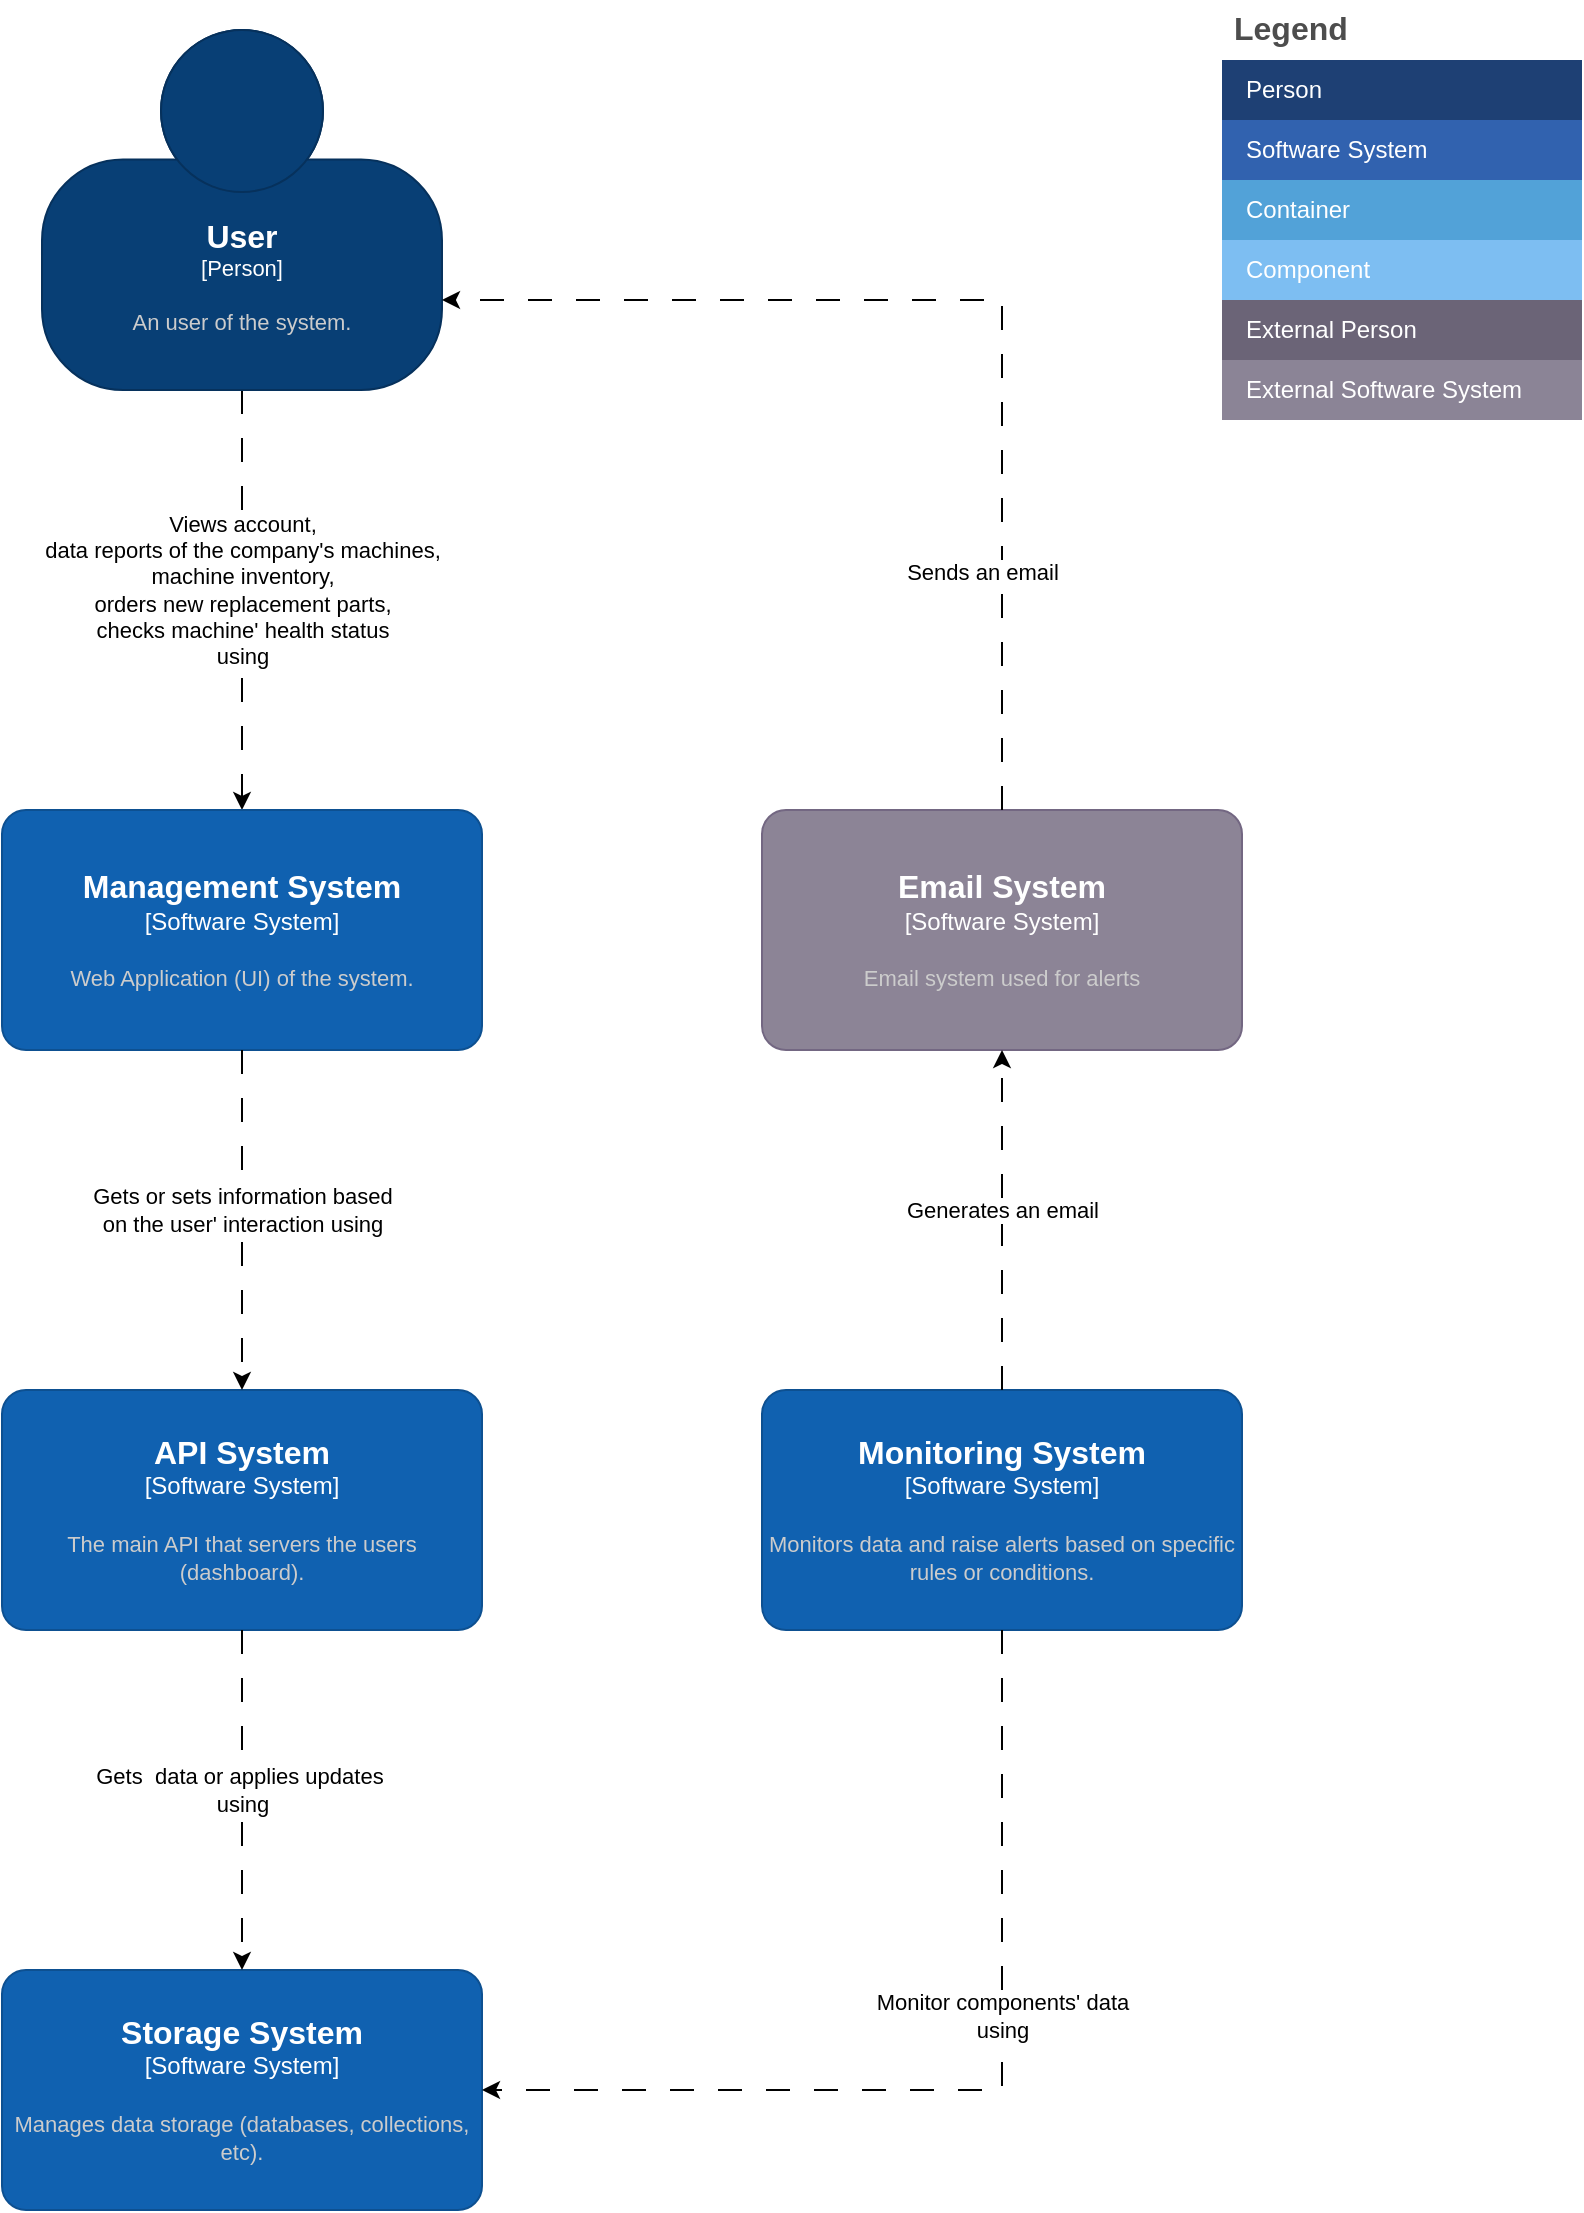 <mxfile version="22.0.5" type="github">
  <diagram name="Pagina-1" id="-68O-2W8dlM6uGXsEk5z">
    <mxGraphModel dx="1434" dy="788" grid="1" gridSize="10" guides="1" tooltips="1" connect="1" arrows="1" fold="1" page="1" pageScale="1" pageWidth="827" pageHeight="1169" math="0" shadow="0">
      <root>
        <mxCell id="0" />
        <mxCell id="1" parent="0" />
        <mxCell id="pRtnpzq98AUh_LJo-4hs-19" style="edgeStyle=orthogonalEdgeStyle;rounded=0;orthogonalLoop=1;jettySize=auto;html=1;dashed=1;dashPattern=12 12;" edge="1" parent="1" source="pRtnpzq98AUh_LJo-4hs-1" target="pRtnpzq98AUh_LJo-4hs-2">
          <mxGeometry relative="1" as="geometry" />
        </mxCell>
        <mxCell id="pRtnpzq98AUh_LJo-4hs-20" value="Views account, &lt;br&gt;data reports of the company&#39;s machines,&lt;br&gt;machine inventory,&lt;br&gt;orders new replacement parts,&lt;br&gt;checks machine&#39; health status&lt;br&gt;using" style="edgeLabel;html=1;align=center;verticalAlign=middle;resizable=0;points=[];" vertex="1" connectable="0" parent="pRtnpzq98AUh_LJo-4hs-19">
          <mxGeometry x="-0.295" relative="1" as="geometry">
            <mxPoint y="26" as="offset" />
          </mxGeometry>
        </mxCell>
        <object placeholders="1" c4Name="User" c4Type="Person" c4Description="An user of the system." label="&lt;font style=&quot;font-size: 16px&quot;&gt;&lt;b&gt;%c4Name%&lt;/b&gt;&lt;/font&gt;&lt;div&gt;[%c4Type%]&lt;/div&gt;&lt;br&gt;&lt;div&gt;&lt;font style=&quot;font-size: 11px&quot;&gt;&lt;font color=&quot;#cccccc&quot;&gt;%c4Description%&lt;/font&gt;&lt;/div&gt;" id="pRtnpzq98AUh_LJo-4hs-1">
          <mxCell style="html=1;fontSize=11;dashed=0;whiteSpace=wrap;fillColor=#083F75;strokeColor=#06315C;fontColor=#ffffff;shape=mxgraph.c4.person2;align=center;metaEdit=1;points=[[0.5,0,0],[1,0.5,0],[1,0.75,0],[0.75,1,0],[0.5,1,0],[0.25,1,0],[0,0.75,0],[0,0.5,0]];resizable=0;" vertex="1" parent="1">
            <mxGeometry x="40" y="20" width="200" height="180" as="geometry" />
          </mxCell>
        </object>
        <object placeholders="1" c4Name="Management System" c4Type="Software System" c4Description="Web Application (UI) of the system." label="&lt;font style=&quot;font-size: 16px&quot;&gt;&lt;b&gt;%c4Name%&lt;/b&gt;&lt;/font&gt;&lt;div&gt;[%c4Type%]&lt;/div&gt;&lt;br&gt;&lt;div&gt;&lt;font style=&quot;font-size: 11px&quot;&gt;&lt;font color=&quot;#cccccc&quot;&gt;%c4Description%&lt;/font&gt;&lt;/div&gt;" id="pRtnpzq98AUh_LJo-4hs-2">
          <mxCell style="rounded=1;whiteSpace=wrap;html=1;labelBackgroundColor=none;fillColor=#1061B0;fontColor=#ffffff;align=center;arcSize=10;strokeColor=#0D5091;metaEdit=1;resizable=0;points=[[0.25,0,0],[0.5,0,0],[0.75,0,0],[1,0.25,0],[1,0.5,0],[1,0.75,0],[0.75,1,0],[0.5,1,0],[0.25,1,0],[0,0.75,0],[0,0.5,0],[0,0.25,0]];" vertex="1" parent="1">
            <mxGeometry x="20" y="410" width="240" height="120" as="geometry" />
          </mxCell>
        </object>
        <mxCell id="pRtnpzq98AUh_LJo-4hs-6" value="Legend" style="shape=table;startSize=30;container=1;collapsible=0;childLayout=tableLayout;fontSize=16;align=left;verticalAlign=top;fillColor=none;strokeColor=none;fontColor=#4D4D4D;fontStyle=1;spacingLeft=6;spacing=0;resizable=0;" vertex="1" parent="1">
          <mxGeometry x="630" y="5" width="180" height="210" as="geometry" />
        </mxCell>
        <mxCell id="pRtnpzq98AUh_LJo-4hs-7" value="" style="shape=tableRow;horizontal=0;startSize=0;swimlaneHead=0;swimlaneBody=0;strokeColor=inherit;top=0;left=0;bottom=0;right=0;collapsible=0;dropTarget=0;fillColor=none;points=[[0,0.5],[1,0.5]];portConstraint=eastwest;fontSize=12;" vertex="1" parent="pRtnpzq98AUh_LJo-4hs-6">
          <mxGeometry y="30" width="180" height="30" as="geometry" />
        </mxCell>
        <mxCell id="pRtnpzq98AUh_LJo-4hs-8" value="Person" style="shape=partialRectangle;html=1;whiteSpace=wrap;connectable=0;strokeColor=inherit;overflow=hidden;fillColor=#1E4074;top=0;left=0;bottom=0;right=0;pointerEvents=1;fontSize=12;align=left;fontColor=#FFFFFF;gradientColor=none;spacingLeft=10;spacingRight=4;" vertex="1" parent="pRtnpzq98AUh_LJo-4hs-7">
          <mxGeometry width="180" height="30" as="geometry">
            <mxRectangle width="180" height="30" as="alternateBounds" />
          </mxGeometry>
        </mxCell>
        <mxCell id="pRtnpzq98AUh_LJo-4hs-9" value="" style="shape=tableRow;horizontal=0;startSize=0;swimlaneHead=0;swimlaneBody=0;strokeColor=inherit;top=0;left=0;bottom=0;right=0;collapsible=0;dropTarget=0;fillColor=none;points=[[0,0.5],[1,0.5]];portConstraint=eastwest;fontSize=12;" vertex="1" parent="pRtnpzq98AUh_LJo-4hs-6">
          <mxGeometry y="60" width="180" height="30" as="geometry" />
        </mxCell>
        <mxCell id="pRtnpzq98AUh_LJo-4hs-10" value="Software System" style="shape=partialRectangle;html=1;whiteSpace=wrap;connectable=0;strokeColor=inherit;overflow=hidden;fillColor=#3162AF;top=0;left=0;bottom=0;right=0;pointerEvents=1;fontSize=12;align=left;fontColor=#FFFFFF;gradientColor=none;spacingLeft=10;spacingRight=4;" vertex="1" parent="pRtnpzq98AUh_LJo-4hs-9">
          <mxGeometry width="180" height="30" as="geometry">
            <mxRectangle width="180" height="30" as="alternateBounds" />
          </mxGeometry>
        </mxCell>
        <mxCell id="pRtnpzq98AUh_LJo-4hs-11" value="" style="shape=tableRow;horizontal=0;startSize=0;swimlaneHead=0;swimlaneBody=0;strokeColor=inherit;top=0;left=0;bottom=0;right=0;collapsible=0;dropTarget=0;fillColor=none;points=[[0,0.5],[1,0.5]];portConstraint=eastwest;fontSize=12;" vertex="1" parent="pRtnpzq98AUh_LJo-4hs-6">
          <mxGeometry y="90" width="180" height="30" as="geometry" />
        </mxCell>
        <mxCell id="pRtnpzq98AUh_LJo-4hs-12" value="Container" style="shape=partialRectangle;html=1;whiteSpace=wrap;connectable=0;strokeColor=inherit;overflow=hidden;fillColor=#52a2d8;top=0;left=0;bottom=0;right=0;pointerEvents=1;fontSize=12;align=left;fontColor=#FFFFFF;gradientColor=none;spacingLeft=10;spacingRight=4;" vertex="1" parent="pRtnpzq98AUh_LJo-4hs-11">
          <mxGeometry width="180" height="30" as="geometry">
            <mxRectangle width="180" height="30" as="alternateBounds" />
          </mxGeometry>
        </mxCell>
        <mxCell id="pRtnpzq98AUh_LJo-4hs-13" value="" style="shape=tableRow;horizontal=0;startSize=0;swimlaneHead=0;swimlaneBody=0;strokeColor=inherit;top=0;left=0;bottom=0;right=0;collapsible=0;dropTarget=0;fillColor=none;points=[[0,0.5],[1,0.5]];portConstraint=eastwest;fontSize=12;" vertex="1" parent="pRtnpzq98AUh_LJo-4hs-6">
          <mxGeometry y="120" width="180" height="30" as="geometry" />
        </mxCell>
        <mxCell id="pRtnpzq98AUh_LJo-4hs-14" value="Component" style="shape=partialRectangle;html=1;whiteSpace=wrap;connectable=0;strokeColor=inherit;overflow=hidden;fillColor=#7dbef2;top=0;left=0;bottom=0;right=0;pointerEvents=1;fontSize=12;align=left;fontColor=#FFFFFF;gradientColor=none;spacingLeft=10;spacingRight=4;" vertex="1" parent="pRtnpzq98AUh_LJo-4hs-13">
          <mxGeometry width="180" height="30" as="geometry">
            <mxRectangle width="180" height="30" as="alternateBounds" />
          </mxGeometry>
        </mxCell>
        <mxCell id="pRtnpzq98AUh_LJo-4hs-15" value="" style="shape=tableRow;horizontal=0;startSize=0;swimlaneHead=0;swimlaneBody=0;strokeColor=inherit;top=0;left=0;bottom=0;right=0;collapsible=0;dropTarget=0;fillColor=none;points=[[0,0.5],[1,0.5]];portConstraint=eastwest;fontSize=12;" vertex="1" parent="pRtnpzq98AUh_LJo-4hs-6">
          <mxGeometry y="150" width="180" height="30" as="geometry" />
        </mxCell>
        <mxCell id="pRtnpzq98AUh_LJo-4hs-16" value="External Person" style="shape=partialRectangle;html=1;whiteSpace=wrap;connectable=0;strokeColor=inherit;overflow=hidden;fillColor=#6b6477;top=0;left=0;bottom=0;right=0;pointerEvents=1;fontSize=12;align=left;fontColor=#FFFFFF;gradientColor=none;spacingLeft=10;spacingRight=4;" vertex="1" parent="pRtnpzq98AUh_LJo-4hs-15">
          <mxGeometry width="180" height="30" as="geometry">
            <mxRectangle width="180" height="30" as="alternateBounds" />
          </mxGeometry>
        </mxCell>
        <mxCell id="pRtnpzq98AUh_LJo-4hs-17" value="" style="shape=tableRow;horizontal=0;startSize=0;swimlaneHead=0;swimlaneBody=0;strokeColor=inherit;top=0;left=0;bottom=0;right=0;collapsible=0;dropTarget=0;fillColor=none;points=[[0,0.5],[1,0.5]];portConstraint=eastwest;fontSize=12;" vertex="1" parent="pRtnpzq98AUh_LJo-4hs-6">
          <mxGeometry y="180" width="180" height="30" as="geometry" />
        </mxCell>
        <mxCell id="pRtnpzq98AUh_LJo-4hs-18" value="External Software System" style="shape=partialRectangle;html=1;whiteSpace=wrap;connectable=0;strokeColor=inherit;overflow=hidden;fillColor=#8b8496;top=0;left=0;bottom=0;right=0;pointerEvents=1;fontSize=12;align=left;fontColor=#FFFFFF;gradientColor=none;spacingLeft=10;spacingRight=4;" vertex="1" parent="pRtnpzq98AUh_LJo-4hs-17">
          <mxGeometry width="180" height="30" as="geometry">
            <mxRectangle width="180" height="30" as="alternateBounds" />
          </mxGeometry>
        </mxCell>
        <object placeholders="1" c4Name="API System" c4Type="Software System" c4Description="The main API that servers the users (dashboard)." label="&lt;font style=&quot;font-size: 16px&quot;&gt;&lt;b&gt;%c4Name%&lt;/b&gt;&lt;/font&gt;&lt;div&gt;[%c4Type%]&lt;/div&gt;&lt;br&gt;&lt;div&gt;&lt;font style=&quot;font-size: 11px&quot;&gt;&lt;font color=&quot;#cccccc&quot;&gt;%c4Description%&lt;/font&gt;&lt;/div&gt;" id="pRtnpzq98AUh_LJo-4hs-21">
          <mxCell style="rounded=1;whiteSpace=wrap;html=1;labelBackgroundColor=none;fillColor=#1061B0;fontColor=#ffffff;align=center;arcSize=10;strokeColor=#0D5091;metaEdit=1;resizable=0;points=[[0.25,0,0],[0.5,0,0],[0.75,0,0],[1,0.25,0],[1,0.5,0],[1,0.75,0],[0.75,1,0],[0.5,1,0],[0.25,1,0],[0,0.75,0],[0,0.5,0],[0,0.25,0]];" vertex="1" parent="1">
            <mxGeometry x="20" y="700" width="240" height="120" as="geometry" />
          </mxCell>
        </object>
        <mxCell id="pRtnpzq98AUh_LJo-4hs-22" style="edgeStyle=orthogonalEdgeStyle;rounded=0;orthogonalLoop=1;jettySize=auto;html=1;dashed=1;dashPattern=12 12;entryX=0.5;entryY=0;entryDx=0;entryDy=0;entryPerimeter=0;exitX=0.5;exitY=1;exitDx=0;exitDy=0;exitPerimeter=0;" edge="1" parent="1" source="pRtnpzq98AUh_LJo-4hs-2" target="pRtnpzq98AUh_LJo-4hs-21">
          <mxGeometry relative="1" as="geometry">
            <mxPoint x="130" y="570" as="sourcePoint" />
            <mxPoint x="150" y="420" as="targetPoint" />
          </mxGeometry>
        </mxCell>
        <mxCell id="pRtnpzq98AUh_LJo-4hs-23" value="Gets or sets information based&lt;br&gt;on the user&#39; interaction using" style="edgeLabel;html=1;align=center;verticalAlign=middle;resizable=0;points=[];" vertex="1" connectable="0" parent="pRtnpzq98AUh_LJo-4hs-22">
          <mxGeometry x="-0.295" relative="1" as="geometry">
            <mxPoint y="20" as="offset" />
          </mxGeometry>
        </mxCell>
        <object placeholders="1" c4Name="Storage System" c4Type="Software System" c4Description="Manages data storage (databases, collections, etc)." label="&lt;font style=&quot;font-size: 16px&quot;&gt;&lt;b&gt;%c4Name%&lt;/b&gt;&lt;/font&gt;&lt;div&gt;[%c4Type%]&lt;/div&gt;&lt;br&gt;&lt;div&gt;&lt;font style=&quot;font-size: 11px&quot;&gt;&lt;font color=&quot;#cccccc&quot;&gt;%c4Description%&lt;/font&gt;&lt;/div&gt;" id="pRtnpzq98AUh_LJo-4hs-24">
          <mxCell style="rounded=1;whiteSpace=wrap;html=1;labelBackgroundColor=none;fillColor=#1061B0;fontColor=#ffffff;align=center;arcSize=10;strokeColor=#0D5091;metaEdit=1;resizable=0;points=[[0.25,0,0],[0.5,0,0],[0.75,0,0],[1,0.25,0],[1,0.5,0],[1,0.75,0],[0.75,1,0],[0.5,1,0],[0.25,1,0],[0,0.75,0],[0,0.5,0],[0,0.25,0]];" vertex="1" parent="1">
            <mxGeometry x="20" y="990" width="240" height="120" as="geometry" />
          </mxCell>
        </object>
        <mxCell id="pRtnpzq98AUh_LJo-4hs-25" style="edgeStyle=orthogonalEdgeStyle;rounded=0;orthogonalLoop=1;jettySize=auto;html=1;dashed=1;dashPattern=12 12;exitX=0.5;exitY=1;exitDx=0;exitDy=0;exitPerimeter=0;" edge="1" parent="1" source="pRtnpzq98AUh_LJo-4hs-21" target="pRtnpzq98AUh_LJo-4hs-24">
          <mxGeometry relative="1" as="geometry">
            <mxPoint x="140" y="860" as="sourcePoint" />
            <mxPoint x="150" y="710" as="targetPoint" />
          </mxGeometry>
        </mxCell>
        <mxCell id="pRtnpzq98AUh_LJo-4hs-26" value="Gets&amp;nbsp; data or applies updates&amp;nbsp;&lt;br&gt;using" style="edgeLabel;html=1;align=center;verticalAlign=middle;resizable=0;points=[];" vertex="1" connectable="0" parent="pRtnpzq98AUh_LJo-4hs-25">
          <mxGeometry x="-0.295" relative="1" as="geometry">
            <mxPoint y="20" as="offset" />
          </mxGeometry>
        </mxCell>
        <object placeholders="1" c4Name="Monitoring System" c4Type="Software System" c4Description="Monitors data and raise alerts based on specific rules or conditions." label="&lt;font style=&quot;font-size: 16px&quot;&gt;&lt;b&gt;%c4Name%&lt;/b&gt;&lt;/font&gt;&lt;div&gt;[%c4Type%]&lt;/div&gt;&lt;br&gt;&lt;div&gt;&lt;font style=&quot;font-size: 11px&quot;&gt;&lt;font color=&quot;#cccccc&quot;&gt;%c4Description%&lt;/font&gt;&lt;/div&gt;" id="pRtnpzq98AUh_LJo-4hs-27">
          <mxCell style="rounded=1;whiteSpace=wrap;html=1;labelBackgroundColor=none;fillColor=#1061B0;fontColor=#ffffff;align=center;arcSize=10;strokeColor=#0D5091;metaEdit=1;resizable=0;points=[[0.25,0,0],[0.5,0,0],[0.75,0,0],[1,0.25,0],[1,0.5,0],[1,0.75,0],[0.75,1,0],[0.5,1,0],[0.25,1,0],[0,0.75,0],[0,0.5,0],[0,0.25,0]];" vertex="1" parent="1">
            <mxGeometry x="400" y="700" width="240" height="120" as="geometry" />
          </mxCell>
        </object>
        <mxCell id="pRtnpzq98AUh_LJo-4hs-28" style="edgeStyle=orthogonalEdgeStyle;rounded=0;orthogonalLoop=1;jettySize=auto;html=1;dashed=1;dashPattern=12 12;exitX=0.5;exitY=1;exitDx=0;exitDy=0;exitPerimeter=0;entryX=1;entryY=0.5;entryDx=0;entryDy=0;entryPerimeter=0;" edge="1" parent="1" source="pRtnpzq98AUh_LJo-4hs-27" target="pRtnpzq98AUh_LJo-4hs-24">
          <mxGeometry relative="1" as="geometry">
            <mxPoint x="150" y="830" as="sourcePoint" />
            <mxPoint x="150" y="1000" as="targetPoint" />
          </mxGeometry>
        </mxCell>
        <mxCell id="pRtnpzq98AUh_LJo-4hs-29" value="Monitor components&#39; data&lt;br&gt;using" style="edgeLabel;html=1;align=center;verticalAlign=middle;resizable=0;points=[];" vertex="1" connectable="0" parent="pRtnpzq98AUh_LJo-4hs-28">
          <mxGeometry x="-0.295" relative="1" as="geometry">
            <mxPoint y="20" as="offset" />
          </mxGeometry>
        </mxCell>
        <object placeholders="1" c4Name="Email System" c4Type="Software System" c4Description="Email system used for alerts" label="&lt;font style=&quot;font-size: 16px&quot;&gt;&lt;b&gt;%c4Name%&lt;/b&gt;&lt;/font&gt;&lt;div&gt;[%c4Type%]&lt;/div&gt;&lt;br&gt;&lt;div&gt;&lt;font style=&quot;font-size: 11px&quot;&gt;&lt;font color=&quot;#cccccc&quot;&gt;%c4Description%&lt;/font&gt;&lt;/div&gt;" id="pRtnpzq98AUh_LJo-4hs-30">
          <mxCell style="rounded=1;whiteSpace=wrap;html=1;labelBackgroundColor=none;fillColor=#8C8496;fontColor=#ffffff;align=center;arcSize=10;strokeColor=#736782;metaEdit=1;resizable=0;points=[[0.25,0,0],[0.5,0,0],[0.75,0,0],[1,0.25,0],[1,0.5,0],[1,0.75,0],[0.75,1,0],[0.5,1,0],[0.25,1,0],[0,0.75,0],[0,0.5,0],[0,0.25,0]];" vertex="1" parent="1">
            <mxGeometry x="400" y="410" width="240" height="120" as="geometry" />
          </mxCell>
        </object>
        <mxCell id="pRtnpzq98AUh_LJo-4hs-31" style="edgeStyle=orthogonalEdgeStyle;rounded=0;orthogonalLoop=1;jettySize=auto;html=1;dashed=1;dashPattern=12 12;entryX=0.5;entryY=1;entryDx=0;entryDy=0;entryPerimeter=0;exitX=0.5;exitY=0;exitDx=0;exitDy=0;exitPerimeter=0;" edge="1" parent="1" source="pRtnpzq98AUh_LJo-4hs-27" target="pRtnpzq98AUh_LJo-4hs-30">
          <mxGeometry relative="1" as="geometry">
            <mxPoint x="150" y="540" as="sourcePoint" />
            <mxPoint x="150" y="710" as="targetPoint" />
          </mxGeometry>
        </mxCell>
        <mxCell id="pRtnpzq98AUh_LJo-4hs-32" value="Generates an email" style="edgeLabel;html=1;align=center;verticalAlign=middle;resizable=0;points=[];" vertex="1" connectable="0" parent="pRtnpzq98AUh_LJo-4hs-31">
          <mxGeometry x="-0.295" relative="1" as="geometry">
            <mxPoint y="-30" as="offset" />
          </mxGeometry>
        </mxCell>
        <mxCell id="pRtnpzq98AUh_LJo-4hs-33" style="edgeStyle=orthogonalEdgeStyle;rounded=0;orthogonalLoop=1;jettySize=auto;html=1;dashed=1;dashPattern=12 12;entryX=1;entryY=0.75;entryDx=0;entryDy=0;entryPerimeter=0;exitX=0.5;exitY=0;exitDx=0;exitDy=0;exitPerimeter=0;" edge="1" parent="1" source="pRtnpzq98AUh_LJo-4hs-30" target="pRtnpzq98AUh_LJo-4hs-1">
          <mxGeometry relative="1" as="geometry">
            <mxPoint x="530" y="710" as="sourcePoint" />
            <mxPoint x="530" y="540" as="targetPoint" />
          </mxGeometry>
        </mxCell>
        <mxCell id="pRtnpzq98AUh_LJo-4hs-34" value="Sends an email" style="edgeLabel;html=1;align=center;verticalAlign=middle;resizable=0;points=[];" vertex="1" connectable="0" parent="pRtnpzq98AUh_LJo-4hs-33">
          <mxGeometry x="-0.295" relative="1" as="geometry">
            <mxPoint x="-10" y="69" as="offset" />
          </mxGeometry>
        </mxCell>
      </root>
    </mxGraphModel>
  </diagram>
</mxfile>
